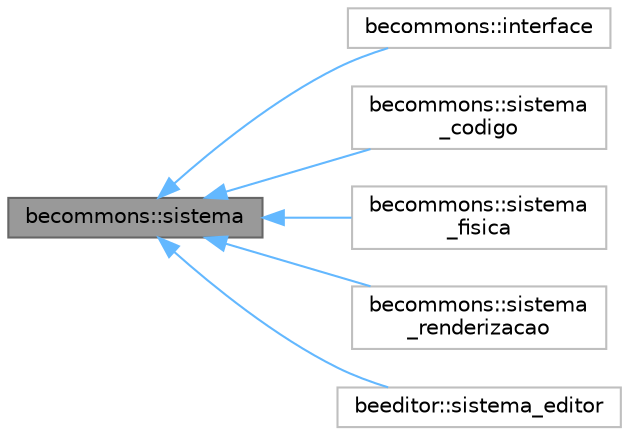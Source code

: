 digraph "becommons::sistema"
{
 // LATEX_PDF_SIZE
  bgcolor="transparent";
  edge [fontname=Helvetica,fontsize=10,labelfontname=Helvetica,labelfontsize=10];
  node [fontname=Helvetica,fontsize=10,shape=box,height=0.2,width=0.4];
  rankdir="LR";
  Node1 [id="Node000001",label="becommons::sistema",height=0.2,width=0.4,color="gray40", fillcolor="grey60", style="filled", fontcolor="black",tooltip=" "];
  Node1 -> Node2 [id="edge1_Node000001_Node000002",dir="back",color="steelblue1",style="solid",tooltip=" "];
  Node2 [id="Node000002",label="becommons::interface",height=0.2,width=0.4,color="grey75", fillcolor="white", style="filled",URL="$structbecommons_1_1interface.html",tooltip=" "];
  Node1 -> Node3 [id="edge2_Node000001_Node000003",dir="back",color="steelblue1",style="solid",tooltip=" "];
  Node3 [id="Node000003",label="becommons::sistema\l_codigo",height=0.2,width=0.4,color="grey75", fillcolor="white", style="filled",URL="$structbecommons_1_1sistema__codigo.html",tooltip=" "];
  Node1 -> Node4 [id="edge3_Node000001_Node000004",dir="back",color="steelblue1",style="solid",tooltip=" "];
  Node4 [id="Node000004",label="becommons::sistema\l_fisica",height=0.2,width=0.4,color="grey75", fillcolor="white", style="filled",URL="$structbecommons_1_1sistema__fisica.html",tooltip=" "];
  Node1 -> Node5 [id="edge4_Node000001_Node000005",dir="back",color="steelblue1",style="solid",tooltip=" "];
  Node5 [id="Node000005",label="becommons::sistema\l_renderizacao",height=0.2,width=0.4,color="grey75", fillcolor="white", style="filled",URL="$structbecommons_1_1sistema__renderizacao.html",tooltip=" "];
  Node1 -> Node6 [id="edge5_Node000001_Node000006",dir="back",color="steelblue1",style="solid",tooltip=" "];
  Node6 [id="Node000006",label="beeditor::sistema_editor",height=0.2,width=0.4,color="grey75", fillcolor="white", style="filled",URL="$classbeeditor_1_1sistema__editor.html",tooltip=" "];
}
